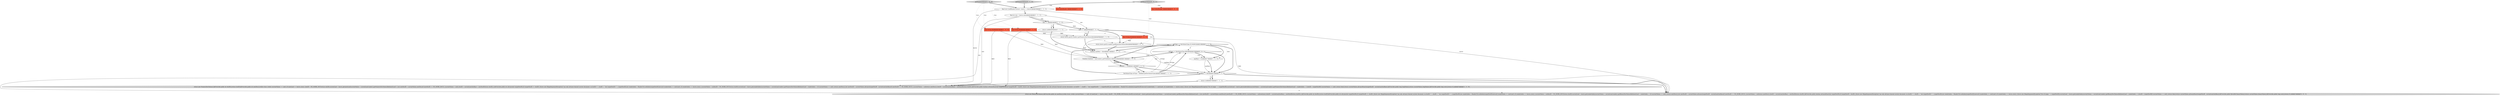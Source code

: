 digraph {
13 [style = filled, label = "dvType == DocValuesType.NUMERIC@@@16@@@['1', '1', '0']", fillcolor = white, shape = diamond image = "AAA0AAABBB1BBB"];
1 [style = filled, label = "return new NumericDocValues(){@Override public int docID(){return docID}@Override public int nextDoc(){while (true) {while (currentValues == null) {if (nextLeaf == leaves.size()) {docID = NO_MORE_DOCSreturn docID}currentLeaf = leaves.get(nextLeaf)currentValues = currentLeaf.reader().getNumericDocValues(field)nextLeaf++}int newDocID = currentValues.nextDoc()if (newDocID == NO_MORE_DOCS) {currentValues = null}{docID = currentLeaf.docBase + newDocIDreturn docID}}}@Override public int advance(int targetDocID){if (targetDocID <= docID) {throw new IllegalArgumentException(\"can only advance beyond current document: on docID=\" + docID + \" but targetDocID=\" + targetDocID)}int readerIndex = ReaderUtil.subIndex(targetDocID,leaves)if (readerIndex >= nextLeaf) {if (readerIndex == leaves.size()) {currentValues = nulldocID = NO_MORE_DOCSreturn docID}currentLeaf = leaves.get(readerIndex)currentValues = currentLeaf.reader().getNumericDocValues(field)nextLeaf = readerIndex + 1if (currentValues == null) {return nextDoc()}}int newDocID = currentValues.advance(targetDocID - currentLeaf.docBase)if (newDocID == NO_MORE_DOCS) {currentValues = nullreturn nextDoc()}{docID = currentLeaf.docBase + newDocIDreturn docID}}@Override public boolean advanceExact(int targetDocID){if (targetDocID < docID) {throw new IllegalArgumentException(\"can only advance beyond current document: on docID=\" + docID + \" but targetDocID=\" + targetDocID)}int readerIndex = ReaderUtil.subIndex(targetDocID,leaves)if (readerIndex >= nextLeaf) {if (readerIndex == leaves.size()) {throw new IllegalArgumentException(\"Out of range: \" + targetDocID)}currentLeaf = leaves.get(readerIndex)currentValues = currentLeaf.reader().getNumericDocValues(field)nextLeaf = readerIndex + 1}docID = targetDocIDif (currentValues == null) {return false}return currentValues.advanceExact(targetDocID - currentLeaf.docBase)}@Override public long longValue(){return currentValues.longValue()}@Override public long cost(){return 0}}@@@25@@@['1', '1', '0']", fillcolor = lightgray, shape = ellipse image = "AAA0AAABBB1BBB"];
10 [style = filled, label = "final String field@@@2@@@['1', '1', '0']", fillcolor = tomato, shape = box image = "AAA0AAABBB1BBB"];
22 [style = filled, label = "final IndexReader r@@@2@@@['0', '0', '1']", fillcolor = tomato, shape = box image = "AAA0AAABBB3BBB"];
6 [style = filled, label = "return leaves.get(0).reader().getNumericDocValues(field)@@@9@@@['1', '1', '0']", fillcolor = white, shape = ellipse image = "AAA0AAABBB1BBB"];
5 [style = filled, label = "size == 0@@@5@@@['1', '1', '1']", fillcolor = white, shape = diamond image = "AAA0AAABBB1BBB"];
24 [style = filled, label = "return new BinaryDocValues(){@Override public int nextDoc(){while (true) {while (currentValues == null) {if (nextLeaf == leaves.size()) {docID = NO_MORE_DOCSreturn docID}currentLeaf = leaves.get(nextLeaf)currentValues = currentLeaf.reader().getBinaryDocValues(field)nextLeaf++}int newDocID = currentValues.nextDoc()if (newDocID == NO_MORE_DOCS) {currentValues = nullcontinue}{docID = currentLeaf.docBase + newDocIDreturn docID}}}@Override public int docID(){return docID}@Override public int advance(int targetDocID){if (targetDocID <= docID) {throw new IllegalArgumentException(\"can only advance beyond current document: on docID=\" + docID + \" but targetDocID=\" + targetDocID)}int readerIndex = ReaderUtil.subIndex(targetDocID,leaves)if (readerIndex >= nextLeaf) {if (readerIndex == leaves.size()) {currentValues = nulldocID = NO_MORE_DOCSreturn docID}currentLeaf = leaves.get(readerIndex)currentValues = currentLeaf.reader().getBinaryDocValues(field)nextLeaf = readerIndex + 1if (currentValues == null) {return nextDoc()}}int newDocID = currentValues.advance(targetDocID - currentLeaf.docBase)if (newDocID == NO_MORE_DOCS) {currentValues = nullreturn nextDoc()}{docID = currentLeaf.docBase + newDocIDreturn docID}}@Override public boolean advanceExact(int targetDocID){if (targetDocID < docID) {throw new IllegalArgumentException(\"can only advance beyond current document: on docID=\" + docID + \" but targetDocID=\" + targetDocID)}int readerIndex = ReaderUtil.subIndex(targetDocID,leaves)if (readerIndex >= nextLeaf) {if (readerIndex == leaves.size()) {throw new IllegalArgumentException(\"Out of range: \" + targetDocID)}currentLeaf = leaves.get(readerIndex)currentValues = currentLeaf.reader().getBinaryDocValues(field)nextLeaf = readerIndex + 1}docID = targetDocIDif (currentValues == null) {return false}return currentValues.advanceExact(targetDocID - currentLeaf.docBase)}@Override public BytesRef binaryValue(){return currentValues.binaryValue()}@Override public long cost(){return 0}}@@@25@@@['0', '0', '1']", fillcolor = lightgray, shape = ellipse image = "AAA0AAABBB3BBB"];
21 [style = filled, label = "dvType == DocValuesType.BINARY@@@16@@@['0', '0', '1']", fillcolor = white, shape = diamond image = "AAA0AAABBB3BBB"];
0 [style = filled, label = "size == 1@@@8@@@['1', '1', '1']", fillcolor = white, shape = diamond image = "AAA0AAABBB1BBB"];
9 [style = filled, label = "anyReal == false@@@22@@@['1', '1', '1']", fillcolor = white, shape = diamond image = "AAA0AAABBB1BBB"];
23 [style = filled, label = "final String field@@@2@@@['0', '0', '1']", fillcolor = tomato, shape = box image = "AAA0AAABBB3BBB"];
8 [style = filled, label = "final List<LeafReaderContext> leaves = r.leaves()@@@3@@@['1', '1', '1']", fillcolor = white, shape = ellipse image = "AAA0AAABBB1BBB"];
4 [style = filled, label = "getNumericValues['1', '0', '0']", fillcolor = lightgray, shape = diamond image = "AAA0AAABBB1BBB"];
17 [style = filled, label = "return null@@@23@@@['1', '1', '1']", fillcolor = white, shape = ellipse image = "AAA0AAABBB1BBB"];
19 [style = filled, label = "getNumericValues['0', '1', '0']", fillcolor = lightgray, shape = diamond image = "AAA0AAABBB2BBB"];
11 [style = filled, label = "return null@@@6@@@['1', '1', '1']", fillcolor = white, shape = ellipse image = "AAA0AAABBB1BBB"];
3 [style = filled, label = "boolean anyReal = false@@@11@@@['1', '1', '1']", fillcolor = white, shape = ellipse image = "AAA0AAABBB1BBB"];
20 [style = filled, label = "return leaves.get(0).reader().getBinaryDocValues(field)@@@9@@@['0', '0', '1']", fillcolor = white, shape = ellipse image = "AAA0AAABBB3BBB"];
15 [style = filled, label = "final int size = leaves.size()@@@4@@@['1', '1', '1']", fillcolor = white, shape = ellipse image = "AAA0AAABBB1BBB"];
18 [style = filled, label = "final IndexReader r@@@2@@@['0', '1', '0']", fillcolor = tomato, shape = box image = "AAA0AAABBB2BBB"];
25 [style = filled, label = "getBinaryValues['0', '0', '1']", fillcolor = lightgray, shape = diamond image = "AAA0AAABBB3BBB"];
2 [style = filled, label = "final String field@@@2@@@['1', '0', '0']", fillcolor = tomato, shape = box image = "AAA0AAABBB1BBB"];
7 [style = filled, label = "FieldInfo fieldInfo = leaf.reader().getFieldInfos().fieldInfo(field)@@@13@@@['1', '1', '1']", fillcolor = white, shape = ellipse image = "AAA0AAABBB1BBB"];
14 [style = filled, label = "fieldInfo != null@@@14@@@['1', '1', '1']", fillcolor = white, shape = diamond image = "AAA0AAABBB1BBB"];
12 [style = filled, label = "anyReal = true@@@17@@@['1', '1', '1']", fillcolor = white, shape = ellipse image = "AAA0AAABBB1BBB"];
16 [style = filled, label = "DocValuesType dvType = fieldInfo.getDocValuesType()@@@15@@@['1', '1', '1']", fillcolor = white, shape = ellipse image = "AAA0AAABBB1BBB"];
16->21 [style = solid, label="dvType"];
0->3 [style = bold, label=""];
14->16 [style = bold, label=""];
6->3 [style = bold, label=""];
19->10 [style = dotted, label="true"];
21->12 [style = dotted, label="true"];
16->13 [style = bold, label=""];
8->15 [style = bold, label=""];
17->1 [style = bold, label=""];
13->12 [style = dotted, label="true"];
0->6 [style = bold, label=""];
4->10 [style = dotted, label="true"];
3->9 [style = solid, label="anyReal"];
6->20 [style = dashed, label="0"];
23->20 [style = solid, label="field"];
9->17 [style = dotted, label="true"];
10->6 [style = solid, label="field"];
16->13 [style = solid, label="dvType"];
2->7 [style = solid, label="field"];
15->5 [style = solid, label="size"];
19->18 [style = dotted, label="true"];
23->24 [style = solid, label="field"];
0->20 [style = dotted, label="true"];
8->24 [style = solid, label="leaves"];
9->17 [style = bold, label=""];
8->1 [style = solid, label="leaves"];
20->3 [style = bold, label=""];
2->6 [style = solid, label="field"];
23->7 [style = solid, label="field"];
12->9 [style = bold, label=""];
0->6 [style = dotted, label="true"];
19->8 [style = bold, label=""];
15->5 [style = bold, label=""];
14->13 [style = dotted, label="true"];
14->7 [style = bold, label=""];
7->14 [style = bold, label=""];
21->12 [style = bold, label=""];
7->14 [style = solid, label="fieldInfo"];
14->16 [style = dotted, label="true"];
15->0 [style = solid, label="size"];
15->1 [style = solid, label="size"];
5->0 [style = dotted, label="false"];
21->9 [style = bold, label=""];
17->24 [style = bold, label=""];
13->12 [style = bold, label=""];
5->11 [style = dotted, label="true"];
10->7 [style = solid, label="field"];
14->21 [style = dotted, label="true"];
13->21 [style = dashed, label="0"];
5->0 [style = bold, label=""];
3->7 [style = bold, label=""];
11->3 [style = bold, label=""];
12->9 [style = solid, label="anyReal"];
13->7 [style = bold, label=""];
16->21 [style = bold, label=""];
1->24 [style = dashed, label="0"];
15->24 [style = solid, label="size"];
25->22 [style = dotted, label="true"];
21->7 [style = bold, label=""];
4->8 [style = bold, label=""];
14->9 [style = bold, label=""];
0->20 [style = bold, label=""];
2->1 [style = solid, label="field"];
5->11 [style = bold, label=""];
13->9 [style = bold, label=""];
25->8 [style = bold, label=""];
10->1 [style = solid, label="field"];
25->23 [style = dotted, label="true"];
9->1 [style = bold, label=""];
10->23 [style = dashed, label="0"];
9->24 [style = bold, label=""];
4->2 [style = dotted, label="true"];
}
